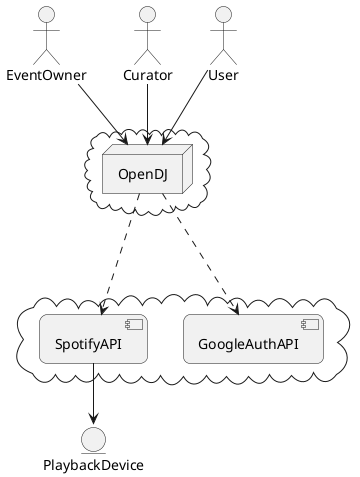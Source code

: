 @startuml component
' skinparam linetype ortho 
' skinparam linetype polyline 
skinparam roundcorner 15


together {
  actor User
  actor Curator
  actor EventOwner
}

cloud  {
node OpenDJ as System
' TODO: Do we want to embedd / show components here already?
'{
' component frontend 
' component playlist 
' component spotify 
' }
}

User -down-> System
Curator -down-> System
EventOwner -down-> System

cloud  {
  component SpotifyAPI 
  component GoogleAuthAPI 
}

entity PlaybackDevice

'User ^-- Curator
'User ^-- EventOwner


System ...> SpotifyAPI
System ..> GoogleAuthAPI
SpotifyAPI --> PlaybackDevice
@enduml
